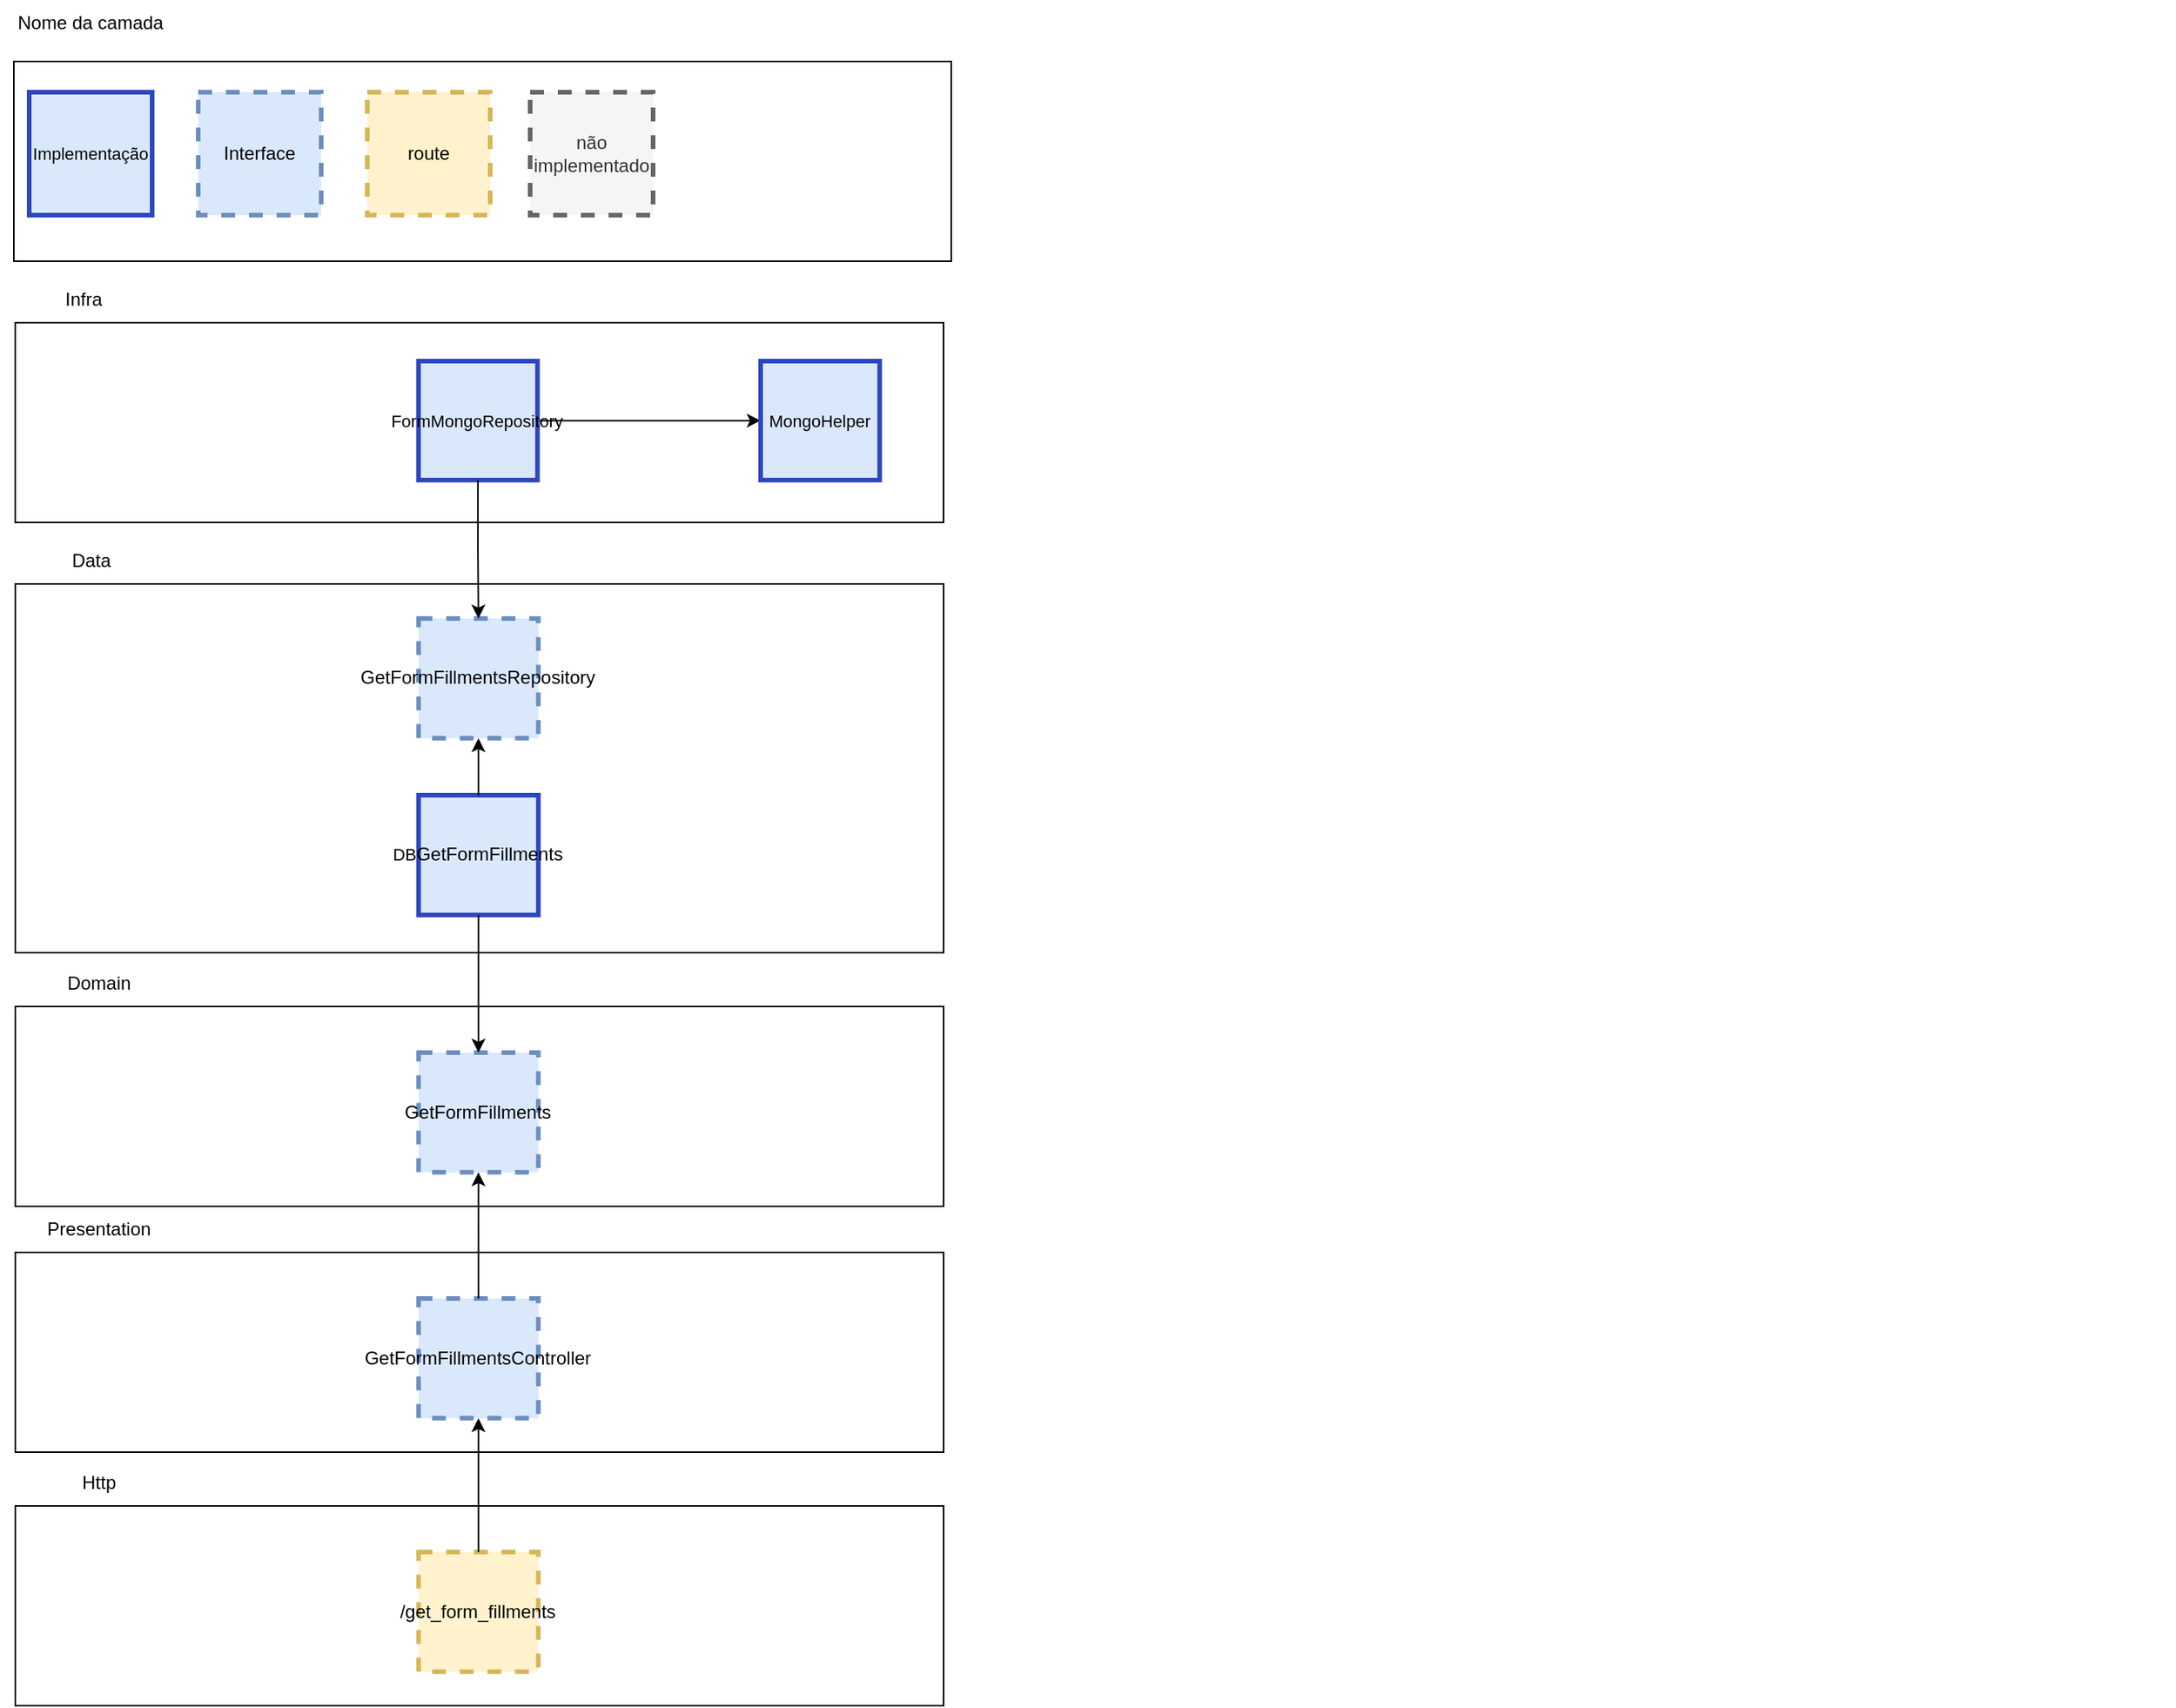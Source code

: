 <mxfile version="20.5.1" type="device"><diagram id="2VGoewFA4AdaFdjlccAi" name="Página-1"><mxGraphModel dx="2253" dy="709" grid="1" gridSize="10" guides="1" tooltips="1" connect="1" arrows="1" fold="1" page="1" pageScale="1" pageWidth="827" pageHeight="1169" math="0" shadow="0"><root><mxCell id="0"/><mxCell id="1" parent="0"/><mxCell id="xw5or1BudbusVY4JqWfN-4" value="" style="group" parent="1" vertex="1" connectable="0"><mxGeometry x="-20" y="10" width="620" height="160" as="geometry"/></mxCell><mxCell id="xw5or1BudbusVY4JqWfN-2" value="" style="rounded=0;whiteSpace=wrap;html=1;" parent="xw5or1BudbusVY4JqWfN-4" vertex="1"><mxGeometry x="-786" y="40" width="610" height="130" as="geometry"/></mxCell><mxCell id="xw5or1BudbusVY4JqWfN-5" value="Interface" style="whiteSpace=wrap;html=1;aspect=fixed;fillColor=#dae8fc;strokeColor=#6c8ebf;strokeWidth=3;dashed=1;" parent="xw5or1BudbusVY4JqWfN-4" vertex="1"><mxGeometry x="-666" y="60" width="80" height="80" as="geometry"/></mxCell><mxCell id="xw5or1BudbusVY4JqWfN-37" value="Implementação" style="whiteSpace=wrap;html=1;aspect=fixed;fillColor=#dae8fc;strokeColor=#2E46BF;strokeWidth=3;fontSize=11;" parent="xw5or1BudbusVY4JqWfN-4" vertex="1"><mxGeometry x="-776" y="60" width="80" height="80" as="geometry"/></mxCell><mxCell id="xw5or1BudbusVY4JqWfN-60" value="route" style="whiteSpace=wrap;html=1;aspect=fixed;fillColor=#fff2cc;strokeColor=#d6b656;strokeWidth=3;dashed=1;" parent="xw5or1BudbusVY4JqWfN-4" vertex="1"><mxGeometry x="-556" y="60" width="80" height="80" as="geometry"/></mxCell><mxCell id="xw5or1BudbusVY4JqWfN-41" value="" style="group" parent="1" vertex="1" connectable="0"><mxGeometry x="-810" y="350" width="614" height="280" as="geometry"/></mxCell><mxCell id="xw5or1BudbusVY4JqWfN-6" value="" style="group" parent="xw5or1BudbusVY4JqWfN-41" vertex="1" connectable="0"><mxGeometry y="90" width="614" height="190" as="geometry"/></mxCell><mxCell id="xw5or1BudbusVY4JqWfN-11" value="" style="group" parent="xw5or1BudbusVY4JqWfN-6" vertex="1" connectable="0"><mxGeometry x="4.952" y="195" width="604.097" height="160" as="geometry"/></mxCell><mxCell id="xw5or1BudbusVY4JqWfN-8" value="Domain" style="text;html=1;strokeColor=none;fillColor=none;align=center;verticalAlign=middle;whiteSpace=wrap;rounded=0;" parent="xw5or1BudbusVY4JqWfN-11" vertex="1"><mxGeometry width="108.935" height="30" as="geometry"/></mxCell><mxCell id="xw5or1BudbusVY4JqWfN-50" value="" style="group" parent="xw5or1BudbusVY4JqWfN-11" vertex="1" connectable="0"><mxGeometry y="30" width="604.097" height="130" as="geometry"/></mxCell><mxCell id="xw5or1BudbusVY4JqWfN-7" value="" style="rounded=0;whiteSpace=wrap;html=1;" parent="xw5or1BudbusVY4JqWfN-50" vertex="1"><mxGeometry width="604.097" height="130" as="geometry"/></mxCell><mxCell id="xw5or1BudbusVY4JqWfN-10" value="GetFormFillments" style="whiteSpace=wrap;html=1;aspect=fixed;fillColor=#dae8fc;strokeColor=#6c8ebf;strokeWidth=3;dashed=1;" parent="xw5or1BudbusVY4JqWfN-50" vertex="1"><mxGeometry x="262.435" y="30" width="77.935" height="77.935" as="geometry"/></mxCell><mxCell id="xw5or1BudbusVY4JqWfN-12" value="" style="group" parent="xw5or1BudbusVY4JqWfN-6" vertex="1" connectable="0"><mxGeometry x="4.952" y="30" width="604.097" height="160" as="geometry"/></mxCell><mxCell id="xw5or1BudbusVY4JqWfN-13" value="" style="rounded=0;whiteSpace=wrap;html=1;" parent="xw5or1BudbusVY4JqWfN-12" vertex="1"><mxGeometry y="-80" width="604.097" height="240" as="geometry"/></mxCell><mxCell id="xw5or1BudbusVY4JqWfN-1" value="DB&lt;span style=&quot;font-size: 12px;&quot;&gt;GetFormFillments&lt;/span&gt;" style="whiteSpace=wrap;html=1;aspect=fixed;fillColor=#dae8fc;strokeColor=#2E46BF;strokeWidth=3;fontSize=11;" parent="xw5or1BudbusVY4JqWfN-12" vertex="1"><mxGeometry x="262.435" y="57.5" width="77.935" height="77.935" as="geometry"/></mxCell><mxCell id="xw5or1BudbusVY4JqWfN-38" value="GetFormFillmentsRepository" style="whiteSpace=wrap;html=1;aspect=fixed;fillColor=#dae8fc;strokeColor=#6c8ebf;strokeWidth=3;dashed=1;" parent="xw5or1BudbusVY4JqWfN-12" vertex="1"><mxGeometry x="262.435" y="-57.5" width="77.935" height="77.935" as="geometry"/></mxCell><mxCell id="xw5or1BudbusVY4JqWfN-39" value="" style="edgeStyle=orthogonalEdgeStyle;rounded=0;orthogonalLoop=1;jettySize=auto;html=1;fontSize=11;" parent="xw5or1BudbusVY4JqWfN-12" source="xw5or1BudbusVY4JqWfN-1" target="xw5or1BudbusVY4JqWfN-38" edge="1"><mxGeometry relative="1" as="geometry"/></mxCell><mxCell id="xw5or1BudbusVY4JqWfN-16" value="" style="edgeStyle=orthogonalEdgeStyle;rounded=0;orthogonalLoop=1;jettySize=auto;html=1;fontSize=11;" parent="xw5or1BudbusVY4JqWfN-6" source="xw5or1BudbusVY4JqWfN-1" target="xw5or1BudbusVY4JqWfN-10" edge="1"><mxGeometry relative="1" as="geometry"/></mxCell><mxCell id="xw5or1BudbusVY4JqWfN-54" value="" style="group" parent="xw5or1BudbusVY4JqWfN-6" vertex="1" connectable="0"><mxGeometry x="4.952" y="355" width="604.097" height="160" as="geometry"/></mxCell><mxCell id="xw5or1BudbusVY4JqWfN-55" value="Presentation" style="text;html=1;strokeColor=none;fillColor=none;align=center;verticalAlign=middle;whiteSpace=wrap;rounded=0;" parent="xw5or1BudbusVY4JqWfN-54" vertex="1"><mxGeometry width="108.935" height="30" as="geometry"/></mxCell><mxCell id="xw5or1BudbusVY4JqWfN-56" value="" style="group" parent="xw5or1BudbusVY4JqWfN-54" vertex="1" connectable="0"><mxGeometry y="30" width="604.097" height="130" as="geometry"/></mxCell><mxCell id="xw5or1BudbusVY4JqWfN-57" value="" style="rounded=0;whiteSpace=wrap;html=1;" parent="xw5or1BudbusVY4JqWfN-56" vertex="1"><mxGeometry width="604.097" height="130" as="geometry"/></mxCell><mxCell id="xw5or1BudbusVY4JqWfN-58" value="GetFormFillmentsController" style="whiteSpace=wrap;html=1;aspect=fixed;fillColor=#dae8fc;strokeColor=#6c8ebf;strokeWidth=3;dashed=1;" parent="xw5or1BudbusVY4JqWfN-56" vertex="1"><mxGeometry x="262.435" y="30" width="77.935" height="77.935" as="geometry"/></mxCell><mxCell id="xw5or1BudbusVY4JqWfN-59" style="edgeStyle=orthogonalEdgeStyle;rounded=0;orthogonalLoop=1;jettySize=auto;html=1;entryX=0.5;entryY=1;entryDx=0;entryDy=0;fontSize=11;" parent="xw5or1BudbusVY4JqWfN-6" source="xw5or1BudbusVY4JqWfN-58" target="xw5or1BudbusVY4JqWfN-10" edge="1"><mxGeometry relative="1" as="geometry"/></mxCell><mxCell id="xw5or1BudbusVY4JqWfN-61" value="" style="group" parent="xw5or1BudbusVY4JqWfN-6" vertex="1" connectable="0"><mxGeometry x="4.952" y="520" width="604.097" height="160" as="geometry"/></mxCell><mxCell id="xw5or1BudbusVY4JqWfN-62" value="Http" style="text;html=1;strokeColor=none;fillColor=none;align=center;verticalAlign=middle;whiteSpace=wrap;rounded=0;" parent="xw5or1BudbusVY4JqWfN-61" vertex="1"><mxGeometry width="108.935" height="30" as="geometry"/></mxCell><mxCell id="xw5or1BudbusVY4JqWfN-63" value="" style="group" parent="xw5or1BudbusVY4JqWfN-61" vertex="1" connectable="0"><mxGeometry y="30" width="604.097" height="130" as="geometry"/></mxCell><mxCell id="xw5or1BudbusVY4JqWfN-64" value="" style="rounded=0;whiteSpace=wrap;html=1;" parent="xw5or1BudbusVY4JqWfN-63" vertex="1"><mxGeometry width="604.097" height="130" as="geometry"/></mxCell><mxCell id="xw5or1BudbusVY4JqWfN-66" value="/get_form_fillments" style="whiteSpace=wrap;html=1;aspect=fixed;fillColor=#fff2cc;strokeColor=#d6b656;strokeWidth=3;dashed=1;" parent="xw5or1BudbusVY4JqWfN-63" vertex="1"><mxGeometry x="262.435" y="30" width="77.935" height="77.935" as="geometry"/></mxCell><mxCell id="xw5or1BudbusVY4JqWfN-67" style="edgeStyle=orthogonalEdgeStyle;rounded=0;orthogonalLoop=1;jettySize=auto;html=1;fontSize=11;" parent="xw5or1BudbusVY4JqWfN-6" source="xw5or1BudbusVY4JqWfN-66" target="xw5or1BudbusVY4JqWfN-58" edge="1"><mxGeometry relative="1" as="geometry"/></mxCell><mxCell id="xw5or1BudbusVY4JqWfN-14" value="Data" style="text;html=1;strokeColor=none;fillColor=none;align=center;verticalAlign=middle;whiteSpace=wrap;rounded=0;" parent="xw5or1BudbusVY4JqWfN-41" vertex="1"><mxGeometry x="0.003" y="10" width="108.935" height="30" as="geometry"/></mxCell><mxCell id="xw5or1BudbusVY4JqWfN-42" value="" style="group" parent="1" vertex="1" connectable="0"><mxGeometry x="-815" y="190" width="614" height="160" as="geometry"/></mxCell><mxCell id="xw5or1BudbusVY4JqWfN-43" value="" style="rounded=0;whiteSpace=wrap;html=1;" parent="xw5or1BudbusVY4JqWfN-42" vertex="1"><mxGeometry x="9.903" y="30" width="604.097" height="130" as="geometry"/></mxCell><mxCell id="xw5or1BudbusVY4JqWfN-44" value="Infra" style="text;html=1;strokeColor=none;fillColor=none;align=center;verticalAlign=middle;whiteSpace=wrap;rounded=0;" parent="xw5or1BudbusVY4JqWfN-42" vertex="1"><mxGeometry width="108.935" height="30" as="geometry"/></mxCell><mxCell id="5cFySBhkM4EmN5LxT1G8-3" style="edgeStyle=orthogonalEdgeStyle;rounded=0;orthogonalLoop=1;jettySize=auto;html=1;entryX=0;entryY=0.5;entryDx=0;entryDy=0;fontSize=11;" parent="xw5or1BudbusVY4JqWfN-42" source="xw5or1BudbusVY4JqWfN-46" target="5cFySBhkM4EmN5LxT1G8-2" edge="1"><mxGeometry relative="1" as="geometry"/></mxCell><mxCell id="xw5or1BudbusVY4JqWfN-46" value="FormMongoRepository" style="whiteSpace=wrap;html=1;aspect=fixed;fillColor=#dae8fc;strokeColor=#2E46BF;strokeWidth=3;fontSize=11;" parent="xw5or1BudbusVY4JqWfN-42" vertex="1"><mxGeometry x="272.339" y="55" width="77.419" height="77.419" as="geometry"/></mxCell><mxCell id="5cFySBhkM4EmN5LxT1G8-2" value="MongoHelper" style="whiteSpace=wrap;html=1;aspect=fixed;fillColor=#dae8fc;strokeColor=#2E46BF;strokeWidth=3;fontSize=11;" parent="xw5or1BudbusVY4JqWfN-42" vertex="1"><mxGeometry x="494.999" y="55" width="77.419" height="77.419" as="geometry"/></mxCell><mxCell id="xw5or1BudbusVY4JqWfN-48" style="edgeStyle=orthogonalEdgeStyle;rounded=0;orthogonalLoop=1;jettySize=auto;html=1;fontSize=11;" parent="1" source="xw5or1BudbusVY4JqWfN-46" target="xw5or1BudbusVY4JqWfN-38" edge="1"><mxGeometry relative="1" as="geometry"/></mxCell><mxCell id="xw5or1BudbusVY4JqWfN-3" value="Nome da camada" style="text;html=1;strokeColor=none;fillColor=none;align=center;verticalAlign=middle;whiteSpace=wrap;rounded=0;" parent="1" vertex="1"><mxGeometry x="-811" y="10" width="110" height="30" as="geometry"/></mxCell><mxCell id="5cFySBhkM4EmN5LxT1G8-1" value="não implementado" style="whiteSpace=wrap;html=1;aspect=fixed;fillColor=#f5f5f5;strokeColor=#666666;strokeWidth=3;dashed=1;fontColor=#333333;" parent="1" vertex="1"><mxGeometry x="-470" y="70" width="80" height="80" as="geometry"/></mxCell></root></mxGraphModel></diagram></mxfile>